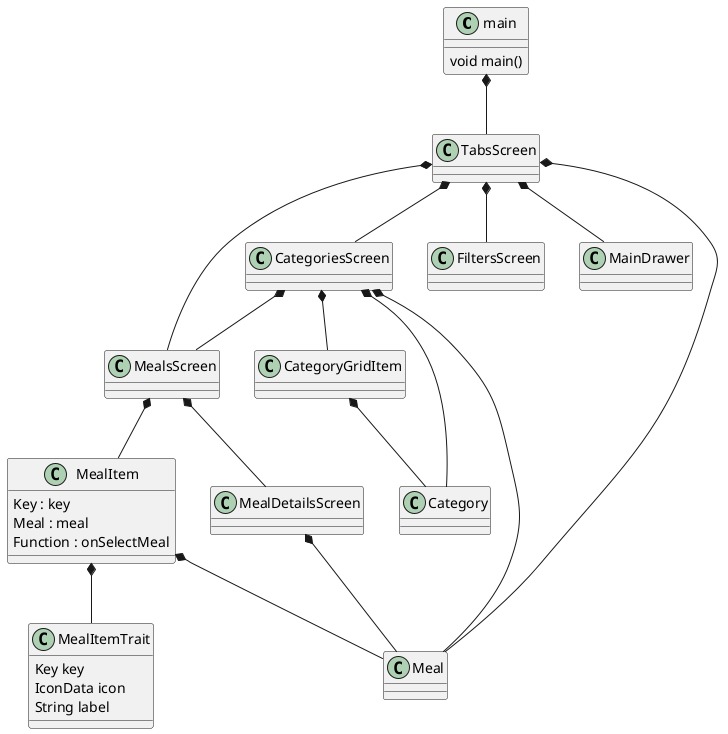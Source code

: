 @startuml

class main {
    void main()
}

class CategoriesScreen{}
class TabsScreen{}
class MealsScreen{}
class FiltersScreen{}
class MealDetailsScreen{}

class MealItem {
    Key : key
    Meal : meal
    Function : onSelectMeal
}
class MealItemTrait {
    Key key
    IconData icon
    String label
}
class MainDrawer{}
class CategoryGridItem{}

class Meal{}
class Category{}

main *-- TabsScreen

TabsScreen *-- CategoriesScreen
TabsScreen *-- FiltersScreen
TabsScreen *-- MealsScreen
TabsScreen *-- MainDrawer
TabsScreen *-- Meal

CategoriesScreen *-- Meal
CategoriesScreen *-- CategoryGridItem
CategoriesScreen *-- MealsScreen
CategoriesScreen *-- Category

MealsScreen *-- MealDetailsScreen
MealsScreen *-- MealItem

MealDetailsScreen *-- Meal

MealItem *-- MealItemTrait
MealItem *-- Meal

CategoryGridItem *-- Category
@enduml